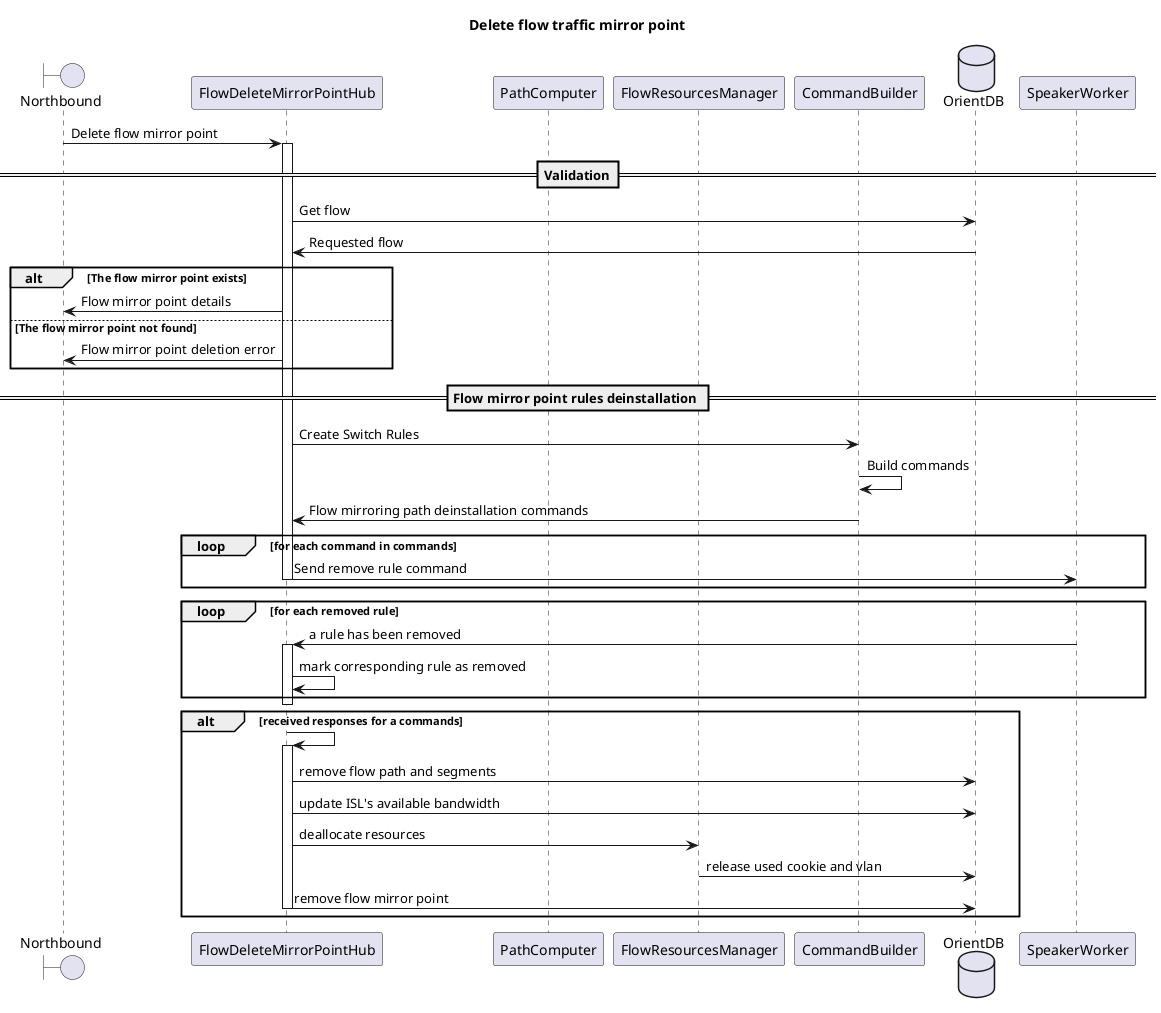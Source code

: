 @startuml
title Delete flow traffic mirror point

boundary Northbound
participant FlowDeleteMirrorPointHub
participant PathComputer
participant FlowResourcesManager
participant CommandBuilder
database OrientDB
participant SpeakerWorker

Northbound -> FlowDeleteMirrorPointHub : Delete flow mirror point
activate FlowDeleteMirrorPointHub
 ==Validation==
FlowDeleteMirrorPointHub -> OrientDB : Get flow
FlowDeleteMirrorPointHub <- OrientDB : Requested flow
alt The flow mirror point exists
    Northbound <- FlowDeleteMirrorPointHub : Flow mirror point details
else The flow mirror point not found
    Northbound <- FlowDeleteMirrorPointHub : Flow mirror point deletion error
end

 == Flow mirror point rules deinstallation ==
FlowDeleteMirrorPointHub -> CommandBuilder : Create Switch Rules
CommandBuilder -> CommandBuilder : Build commands

FlowDeleteMirrorPointHub <- CommandBuilder: Flow mirroring path deinstallation commands
loop for each command in commands
    FlowDeleteMirrorPointHub -> SpeakerWorker : Send remove rule command
    deactivate FlowDeleteMirrorPointHub
end

loop for each removed rule
    FlowDeleteMirrorPointHub <- SpeakerWorker : a rule has been removed
    activate FlowDeleteMirrorPointHub
    FlowDeleteMirrorPointHub -> FlowDeleteMirrorPointHub : mark corresponding rule as removed
end
deactivate FlowDeleteMirrorPointHub

alt received responses for a commands
    FlowDeleteMirrorPointHub -> FlowDeleteMirrorPointHub
    activate FlowDeleteMirrorPointHub
    FlowDeleteMirrorPointHub -> OrientDB : remove flow path and segments
    FlowDeleteMirrorPointHub -> OrientDB : update ISL's available bandwidth
    FlowDeleteMirrorPointHub -> FlowResourcesManager : deallocate resources
    FlowResourcesManager -> OrientDB : release used cookie and vlan
    FlowDeleteMirrorPointHub -> OrientDB : remove flow mirror point
deactivate FlowDeleteMirrorPointHub
end

@enduml